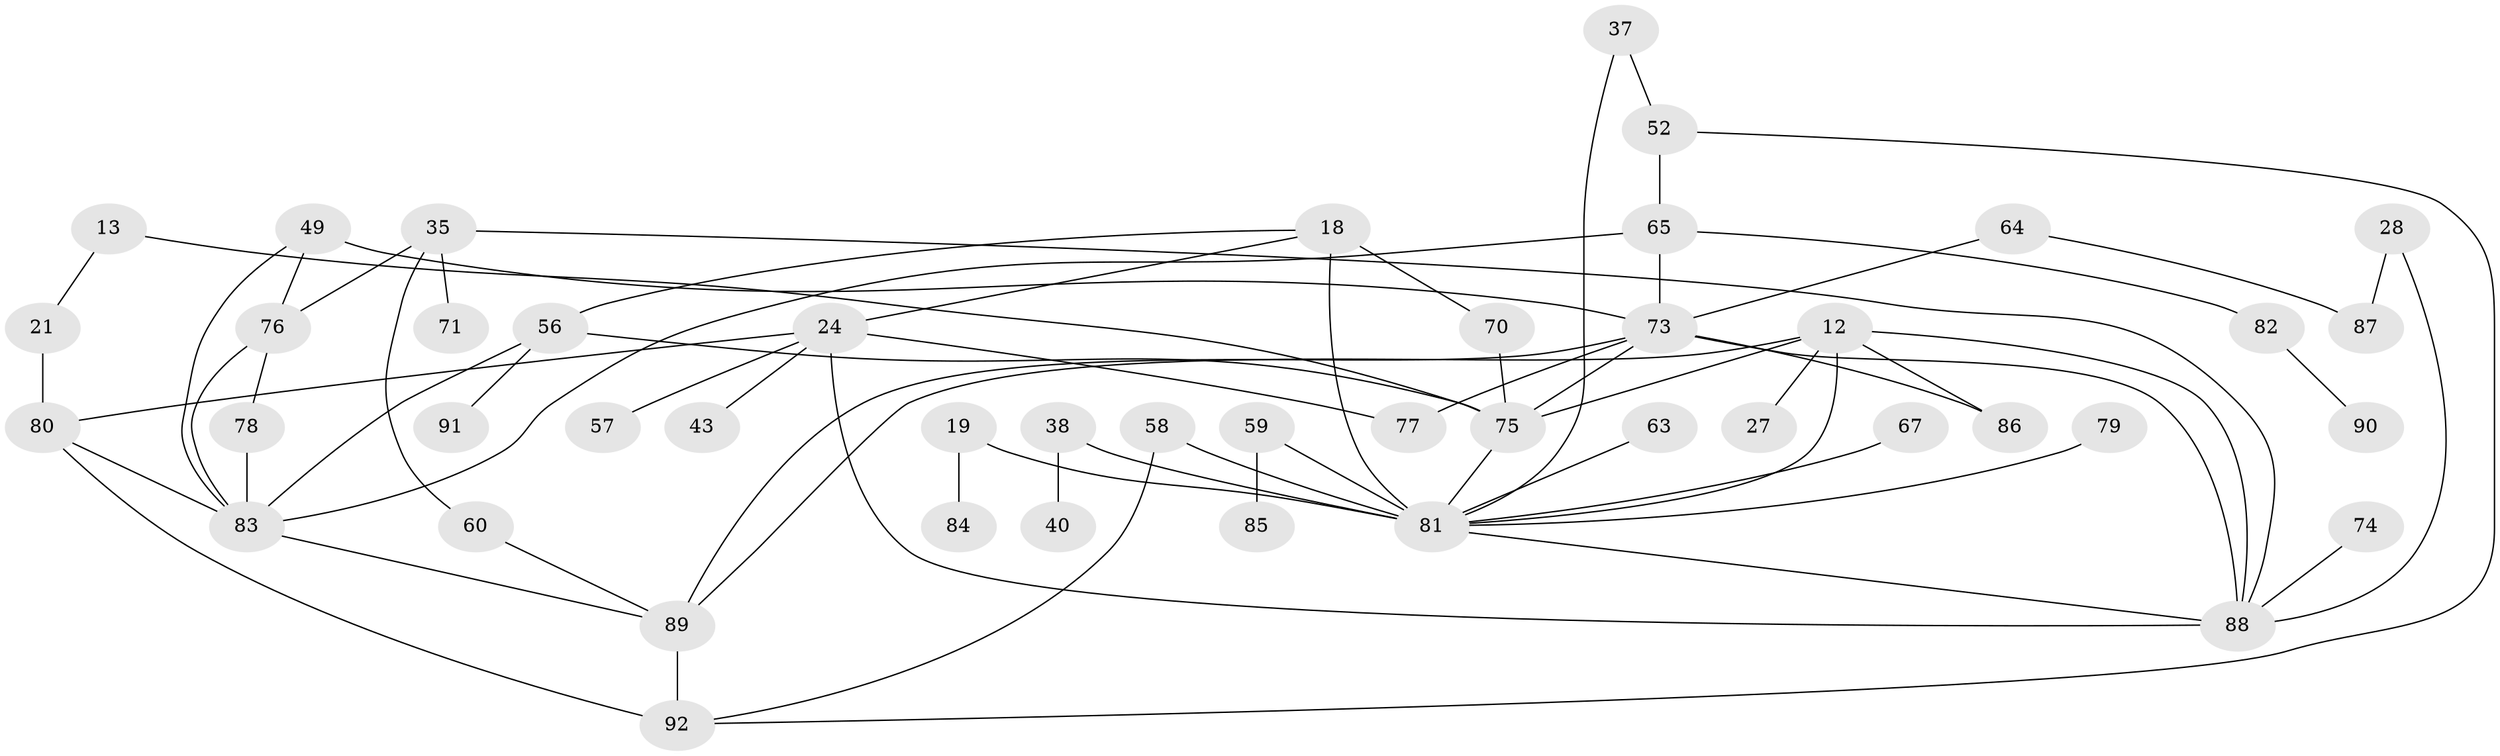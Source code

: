 // original degree distribution, {5: 0.07608695652173914, 7: 0.05434782608695652, 2: 0.2826086956521739, 3: 0.22826086956521738, 6: 0.010869565217391304, 4: 0.11956521739130435, 1: 0.22826086956521738}
// Generated by graph-tools (version 1.1) at 2025/45/03/04/25 21:45:45]
// undirected, 46 vertices, 68 edges
graph export_dot {
graph [start="1"]
  node [color=gray90,style=filled];
  12;
  13;
  18 [super="+10"];
  19;
  21;
  24;
  27;
  28;
  35;
  37 [super="+30"];
  38;
  40;
  43;
  49 [super="+22"];
  52;
  56 [super="+34"];
  57;
  58;
  59 [super="+50"];
  60;
  63;
  64;
  65 [super="+32+62"];
  67;
  70 [super="+66"];
  71;
  73 [super="+36+23+72"];
  74;
  75 [super="+1+68"];
  76;
  77 [super="+47"];
  78;
  79;
  80 [super="+46"];
  81 [super="+39+48+4+55"];
  82;
  83 [super="+31+44+61"];
  84;
  85;
  86 [super="+20"];
  87;
  88 [super="+45"];
  89 [super="+69+53"];
  90;
  91;
  92;
  12 -- 27;
  12 -- 75;
  12 -- 86;
  12 -- 88 [weight=2];
  12 -- 81;
  12 -- 89;
  13 -- 21;
  13 -- 75;
  18 -- 24 [weight=2];
  18 -- 56;
  18 -- 81 [weight=4];
  18 -- 70;
  19 -- 84;
  19 -- 81;
  21 -- 80;
  24 -- 43;
  24 -- 57;
  24 -- 80;
  24 -- 77;
  24 -- 88;
  28 -- 87;
  28 -- 88;
  35 -- 71;
  35 -- 60;
  35 -- 76;
  35 -- 88;
  37 -- 52;
  37 -- 81;
  38 -- 40;
  38 -- 81;
  49 -- 73 [weight=2];
  49 -- 83;
  49 -- 76;
  52 -- 65 [weight=2];
  52 -- 92;
  56 -- 91;
  56 -- 75;
  56 -- 83;
  58 -- 92;
  58 -- 81;
  59 -- 85;
  59 -- 81;
  60 -- 89;
  63 -- 81;
  64 -- 87;
  64 -- 73;
  65 -- 73 [weight=2];
  65 -- 82;
  65 -- 83;
  67 -- 81;
  70 -- 75;
  73 -- 75 [weight=3];
  73 -- 86;
  73 -- 77 [weight=2];
  73 -- 88 [weight=2];
  73 -- 89;
  74 -- 88;
  75 -- 81 [weight=2];
  76 -- 78;
  76 -- 83;
  78 -- 83;
  79 -- 81;
  80 -- 92 [weight=2];
  80 -- 83;
  81 -- 88;
  82 -- 90;
  83 -- 89;
  89 -- 92;
}

